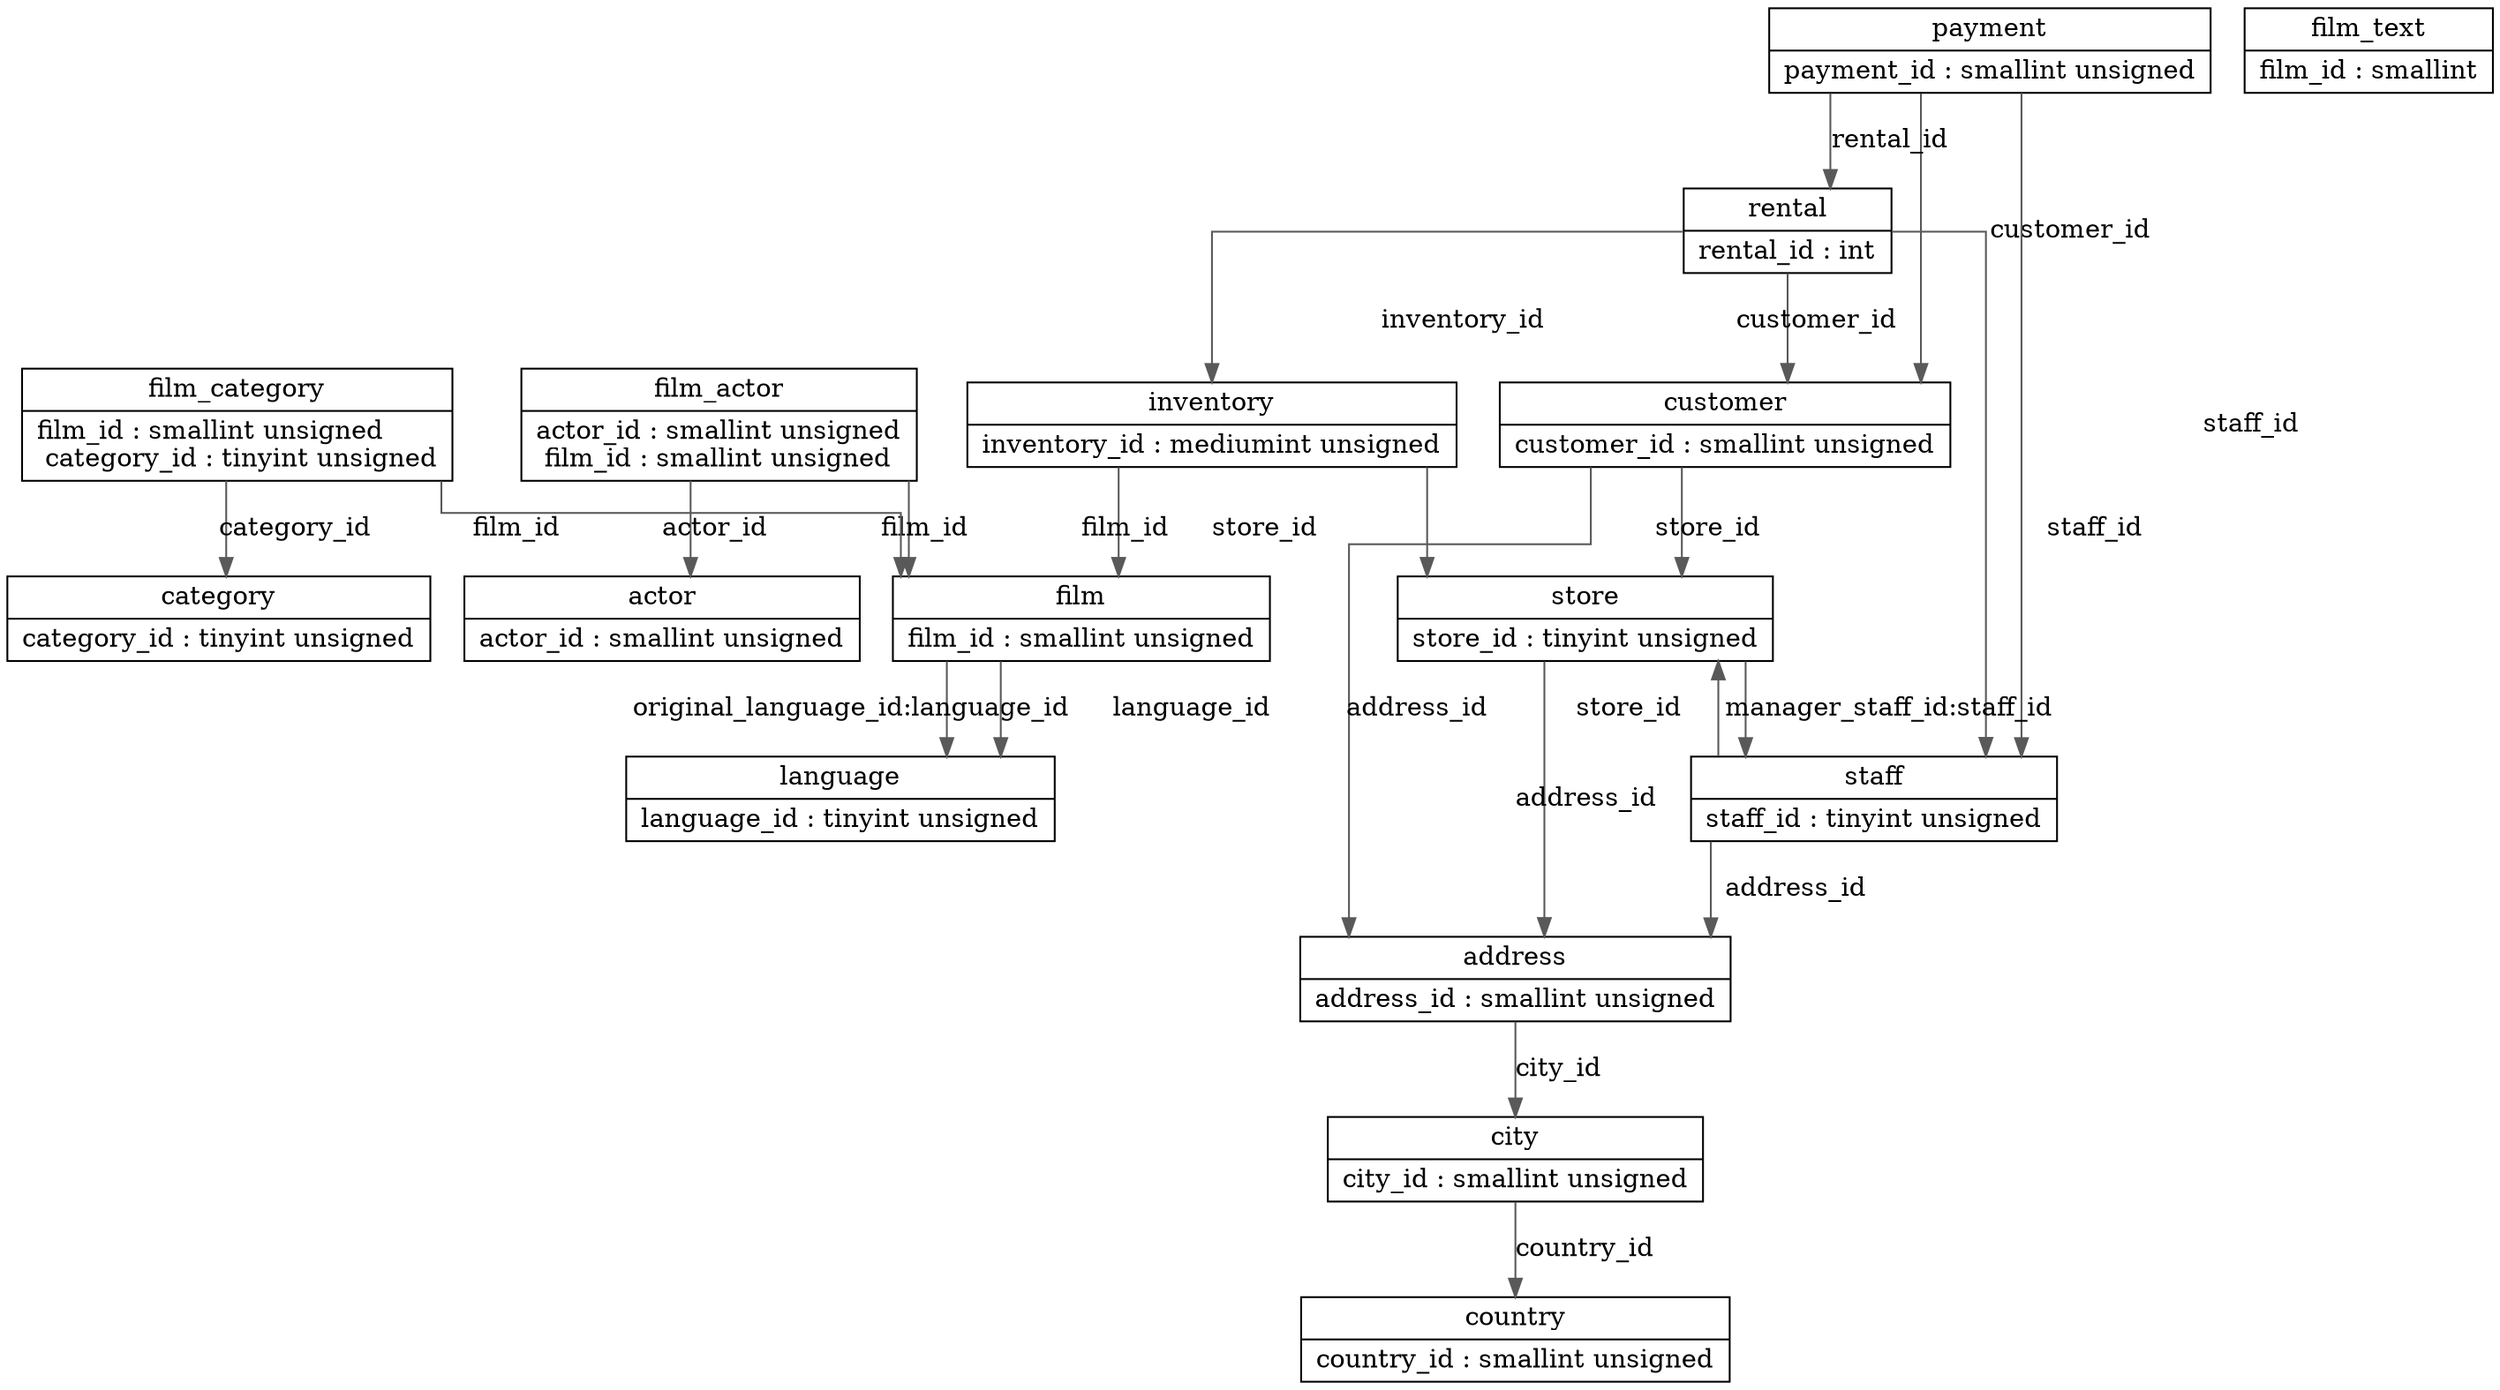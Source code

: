 digraph "movie" {

splines  = ortho;
fontname = "Inconsolata";

node [colorscheme = ylgnbu4];
edge [colorscheme = dark28, dir = both];

actor         [shape = record, label = "{ actor |  actor_id : smallint unsigned\l }"];
address       [shape = record, label = "{ address |  address_id : smallint unsigned\l }"];
category      [shape = record, label = "{ category |  category_id : tinyint unsigned\l }"];
city          [shape = record, label = "{ city |  city_id : smallint unsigned\l }"];
country       [shape = record, label = "{ country |  country_id : smallint unsigned\l }"];
customer      [shape = record, label = "{ customer |  customer_id : smallint unsigned\l }"];
film          [shape = record, label = "{ film |  film_id : smallint unsigned\l }"];
film_actor    [shape = record, label = "{ film_actor |  actor_id : smallint unsigned\l  film_id : smallint unsigned\l }"];
film_category [shape = record, label = "{ film_category |  film_id : smallint unsigned\l  category_id : tinyint unsigned\l }"];
film_text     [shape = record, label = "{ film_text |  film_id : smallint\l }"];
inventory     [shape = record, label = "{ inventory |  inventory_id : mediumint unsigned\l }"];
language      [shape = record, label = "{ language |  language_id : tinyint unsigned\l }"];
payment       [shape = record, label = "{ payment |  payment_id : smallint unsigned\l }"];
rental        [shape = record, label = "{ rental |  rental_id : int\l }"];
staff         [shape = record, label = "{ staff |  staff_id : tinyint unsigned\l }"];
store         [shape = record, label = "{ store |  store_id : tinyint unsigned\l }"];

address       -> city          [color = "#595959", style = solid , arrowtail = none    , arrowhead = normal  , taillabel = "", label = "city_id", headlabel = ""];
city          -> country       [color = "#595959", style = solid , arrowtail = none    , arrowhead = normal  , taillabel = "", label = "country_id", headlabel = ""];
customer      -> address       [color = "#595959", style = solid , arrowtail = none    , arrowhead = normal  , taillabel = "", label = "address_id", headlabel = ""];
customer      -> store         [color = "#595959", style = solid , arrowtail = none    , arrowhead = normal  , taillabel = "", label = "store_id", headlabel = ""];
film          -> language      [color = "#595959", style = solid , arrowtail = none    , arrowhead = normal  , taillabel = "", label = "original_language_id:language_id", headlabel = ""];
film          -> language      [color = "#595959", style = solid , arrowtail = none    , arrowhead = normal  , taillabel = "", label = "language_id", headlabel = ""];
film_actor    -> actor         [color = "#595959", style = solid , arrowtail = none    , arrowhead = normal  , taillabel = "", label = "actor_id", headlabel = ""];
film_actor    -> film          [color = "#595959", style = solid , arrowtail = none    , arrowhead = normal  , taillabel = "", label = "film_id", headlabel = ""];
film_category -> category      [color = "#595959", style = solid , arrowtail = none    , arrowhead = normal  , taillabel = "", label = "category_id", headlabel = ""];
film_category -> film          [color = "#595959", style = solid , arrowtail = none    , arrowhead = normal  , taillabel = "", label = "film_id", headlabel = ""];
inventory     -> film          [color = "#595959", style = solid , arrowtail = none    , arrowhead = normal  , taillabel = "", label = "film_id", headlabel = ""];
inventory     -> store         [color = "#595959", style = solid , arrowtail = none    , arrowhead = normal  , taillabel = "", label = "store_id", headlabel = ""];
payment       -> customer      [color = "#595959", style = solid , arrowtail = none    , arrowhead = normal  , taillabel = "", label = "customer_id", headlabel = ""];
payment       -> rental        [color = "#595959", style = solid , arrowtail = none    , arrowhead = normal  , taillabel = "", label = "rental_id", headlabel = ""];
payment       -> staff         [color = "#595959", style = solid , arrowtail = none    , arrowhead = normal  , taillabel = "", label = "staff_id", headlabel = ""];
rental        -> customer      [color = "#595959", style = solid , arrowtail = none    , arrowhead = normal  , taillabel = "", label = "customer_id", headlabel = ""];
rental        -> inventory     [color = "#595959", style = solid , arrowtail = none    , arrowhead = normal  , taillabel = "", label = "inventory_id", headlabel = ""];
rental        -> staff         [color = "#595959", style = solid , arrowtail = none    , arrowhead = normal  , taillabel = "", label = "staff_id", headlabel = ""];
staff         -> address       [color = "#595959", style = solid , arrowtail = none    , arrowhead = normal  , taillabel = "", label = "address_id", headlabel = ""];
staff         -> store         [color = "#595959", style = solid , arrowtail = none    , arrowhead = normal  , taillabel = "", label = "store_id", headlabel = ""];
store         -> address       [color = "#595959", style = solid , arrowtail = none    , arrowhead = normal  , taillabel = "", label = "address_id", headlabel = ""];
store         -> staff         [color = "#595959", style = solid , arrowtail = none    , arrowhead = normal  , taillabel = "", label = "manager_staff_id:staff_id", headlabel = ""];

}
